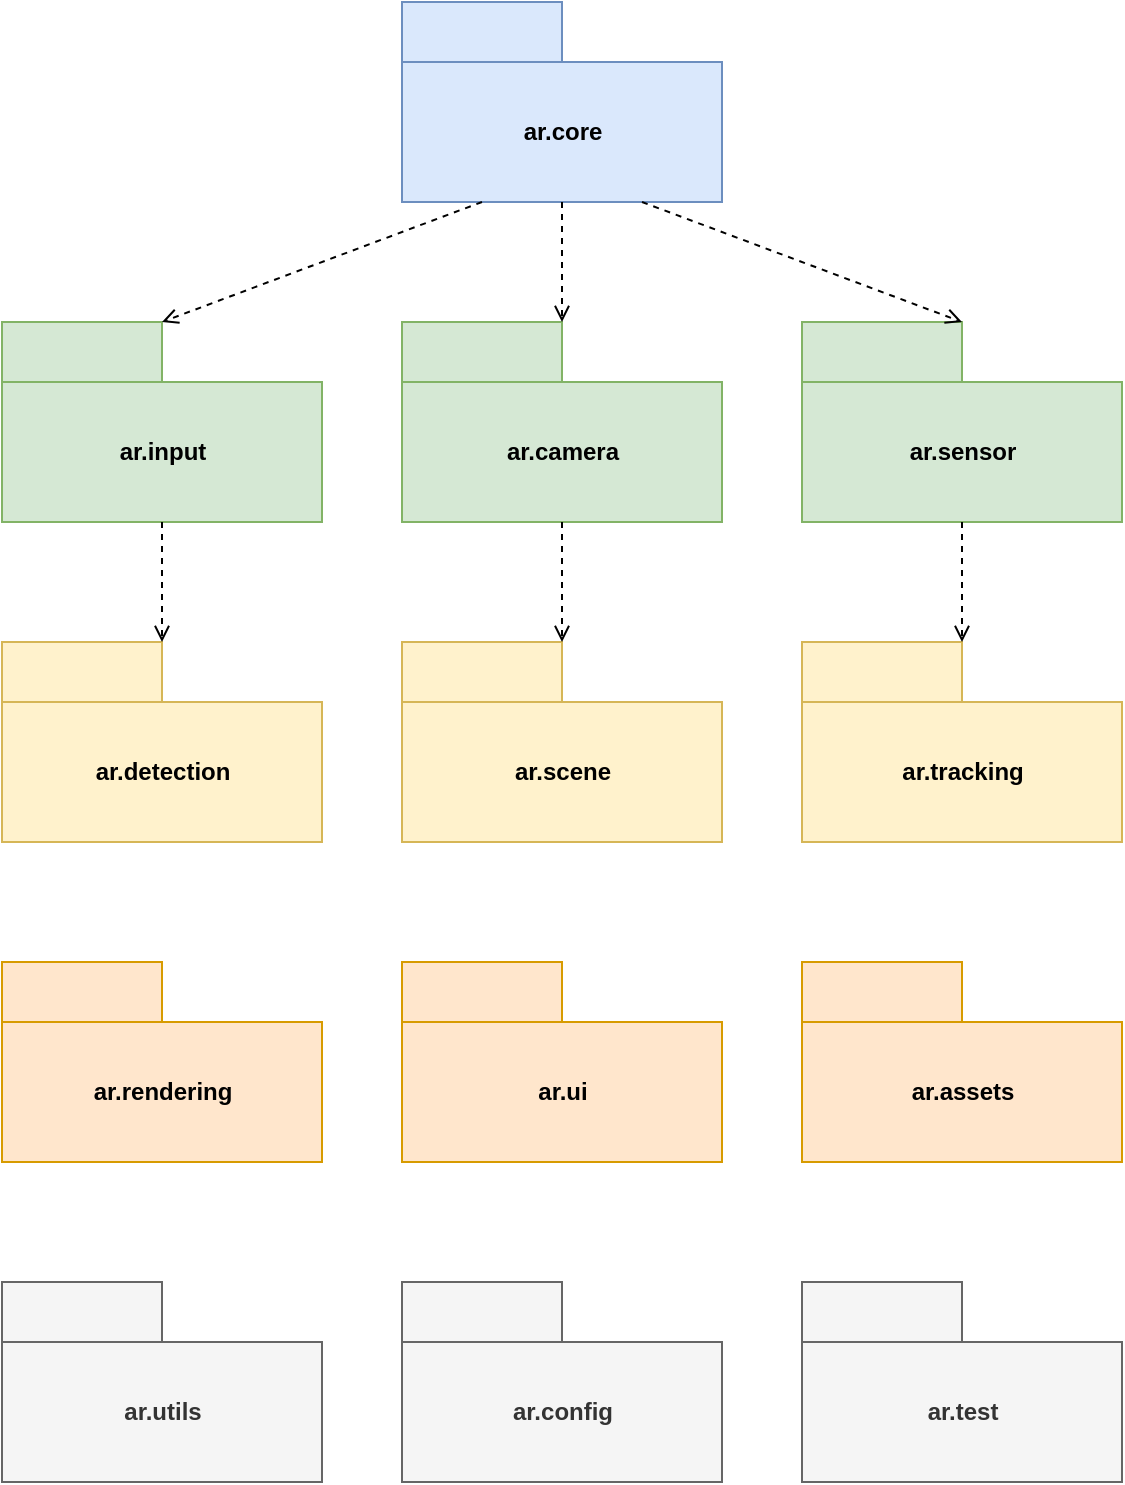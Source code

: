 <?xml version="1.0" encoding="UTF-8"?>
<mxfile version="14.6.13" type="device">
  <diagram id="package-diagram" name="Package Diagram">
    <mxGraphModel dx="1422" dy="798" grid="1" gridSize="10" guides="1" tooltips="1" connect="1" arrows="1" fold="1" page="1" pageScale="1" pageWidth="827" pageHeight="1169">
      <root>
        <mxCell id="0"/>
        <mxCell id="1" parent="0"/>
        <!-- Core Package -->
        <mxCell id="2" value="ar.core" style="shape=folder;fontStyle=1;tabWidth=80;tabHeight=30;tabPosition=left;html=1;boundedLbl=1;fillColor=#dae8fc;strokeColor=#6c8ebf;" vertex="1" parent="1">
          <mxGeometry x="320" y="40" width="160" height="100" as="geometry"/>
        </mxCell>
        <!-- Input Packages -->
        <mxCell id="3" value="ar.input" style="shape=folder;fontStyle=1;tabWidth=80;tabHeight=30;tabPosition=left;html=1;boundedLbl=1;fillColor=#d5e8d4;strokeColor=#82b366;" vertex="1" parent="1">
          <mxGeometry x="120" y="200" width="160" height="100" as="geometry"/>
        </mxCell>
        <mxCell id="4" value="ar.camera" style="shape=folder;fontStyle=1;tabWidth=80;tabHeight=30;tabPosition=left;html=1;boundedLbl=1;fillColor=#d5e8d4;strokeColor=#82b366;" vertex="1" parent="1">
          <mxGeometry x="320" y="200" width="160" height="100" as="geometry"/>
        </mxCell>
        <mxCell id="5" value="ar.sensor" style="shape=folder;fontStyle=1;tabWidth=80;tabHeight=30;tabPosition=left;html=1;boundedLbl=1;fillColor=#d5e8d4;strokeColor=#82b366;" vertex="1" parent="1">
          <mxGeometry x="520" y="200" width="160" height="100" as="geometry"/>
        </mxCell>
        <!-- Processing Packages -->
        <mxCell id="6" value="ar.detection" style="shape=folder;fontStyle=1;tabWidth=80;tabHeight=30;tabPosition=left;html=1;boundedLbl=1;fillColor=#fff2cc;strokeColor=#d6b656;" vertex="1" parent="1">
          <mxGeometry x="120" y="360" width="160" height="100" as="geometry"/>
        </mxCell>
        <mxCell id="7" value="ar.scene" style="shape=folder;fontStyle=1;tabWidth=80;tabHeight=30;tabPosition=left;html=1;boundedLbl=1;fillColor=#fff2cc;strokeColor=#d6b656;" vertex="1" parent="1">
          <mxGeometry x="320" y="360" width="160" height="100" as="geometry"/>
        </mxCell>
        <mxCell id="8" value="ar.tracking" style="shape=folder;fontStyle=1;tabWidth=80;tabHeight=30;tabPosition=left;html=1;boundedLbl=1;fillColor=#fff2cc;strokeColor=#d6b656;" vertex="1" parent="1">
          <mxGeometry x="520" y="360" width="160" height="100" as="geometry"/>
        </mxCell>
        <!-- Output Packages -->
        <mxCell id="9" value="ar.rendering" style="shape=folder;fontStyle=1;tabWidth=80;tabHeight=30;tabPosition=left;html=1;boundedLbl=1;fillColor=#ffe6cc;strokeColor=#d79b00;" vertex="1" parent="1">
          <mxGeometry x="120" y="520" width="160" height="100" as="geometry"/>
        </mxCell>
        <mxCell id="10" value="ar.ui" style="shape=folder;fontStyle=1;tabWidth=80;tabHeight=30;tabPosition=left;html=1;boundedLbl=1;fillColor=#ffe6cc;strokeColor=#d79b00;" vertex="1" parent="1">
          <mxGeometry x="320" y="520" width="160" height="100" as="geometry"/>
        </mxCell>
        <mxCell id="11" value="ar.assets" style="shape=folder;fontStyle=1;tabWidth=80;tabHeight=30;tabPosition=left;html=1;boundedLbl=1;fillColor=#ffe6cc;strokeColor=#d79b00;" vertex="1" parent="1">
          <mxGeometry x="520" y="520" width="160" height="100" as="geometry"/>
        </mxCell>
        <!-- Utility Packages -->
        <mxCell id="12" value="ar.utils" style="shape=folder;fontStyle=1;tabWidth=80;tabHeight=30;tabPosition=left;html=1;boundedLbl=1;fillColor=#f5f5f5;strokeColor=#666666;fontColor=#333333;" vertex="1" parent="1">
          <mxGeometry x="120" y="680" width="160" height="100" as="geometry"/>
        </mxCell>
        <mxCell id="13" value="ar.config" style="shape=folder;fontStyle=1;tabWidth=80;tabHeight=30;tabPosition=left;html=1;boundedLbl=1;fillColor=#f5f5f5;strokeColor=#666666;fontColor=#333333;" vertex="1" parent="1">
          <mxGeometry x="320" y="680" width="160" height="100" as="geometry"/>
        </mxCell>
        <mxCell id="14" value="ar.test" style="shape=folder;fontStyle=1;tabWidth=80;tabHeight=30;tabPosition=left;html=1;boundedLbl=1;fillColor=#f5f5f5;strokeColor=#666666;fontColor=#333333;" vertex="1" parent="1">
          <mxGeometry x="520" y="680" width="160" height="100" as="geometry"/>
        </mxCell>
        <!-- Dependencies -->
        <mxCell id="15" value="" style="endArrow=open;dashed=1;html=1;rounded=0;exitX=0.5;exitY=1;exitDx=0;exitDy=0;entryX=0.5;entryY=0;entryDx=0;entryDy=0;endFill=0;" edge="1" parent="1" source="2" target="4">
          <mxGeometry width="50" height="50" relative="1" as="geometry"/>
        </mxCell>
        <mxCell id="16" value="" style="endArrow=open;dashed=1;html=1;rounded=0;exitX=0.25;exitY=1;exitDx=0;exitDy=0;entryX=0.5;entryY=0;entryDx=0;entryDy=0;endFill=0;" edge="1" parent="1" source="2" target="3">
          <mxGeometry width="50" height="50" relative="1" as="geometry"/>
        </mxCell>
        <mxCell id="17" value="" style="endArrow=open;dashed=1;html=1;rounded=0;exitX=0.75;exitY=1;exitDx=0;exitDy=0;entryX=0.5;entryY=0;entryDx=0;entryDy=0;endFill=0;" edge="1" parent="1" source="2" target="5">
          <mxGeometry width="50" height="50" relative="1" as="geometry"/>
        </mxCell>
        <mxCell id="18" value="" style="endArrow=open;dashed=1;html=1;rounded=0;exitX=0.5;exitY=1;exitDx=0;exitDy=0;entryX=0.5;entryY=0;entryDx=0;entryDy=0;endFill=0;" edge="1" parent="1" source="3" target="6">
          <mxGeometry width="50" height="50" relative="1" as="geometry"/>
        </mxCell>
        <mxCell id="19" value="" style="endArrow=open;dashed=1;html=1;rounded=0;exitX=0.5;exitY=1;exitDx=0;exitDy=0;entryX=0.5;entryY=0;entryDx=0;entryDy=0;endFill=0;" edge="1" parent="1" source="4" target="7">
          <mxGeometry width="50" height="50" relative="1" as="geometry"/>
        </mxCell>
        <mxCell id="20" value="" style="endArrow=open;dashed=1;html=1;rounded=0;exitX=0.5;exitY=1;exitDx=0;exitDy=0;entryX=0.5;entryY=0;entryDx=0;entryDy=0;endFill=0;" edge="1" parent="1" source="5" target="8">
          <mxGeometry width="50" height="50" relative="1" as="geometry"/>
        </mxCell>
      </root>
    </mxGraphModel>
  </diagram>
</mxfile>
